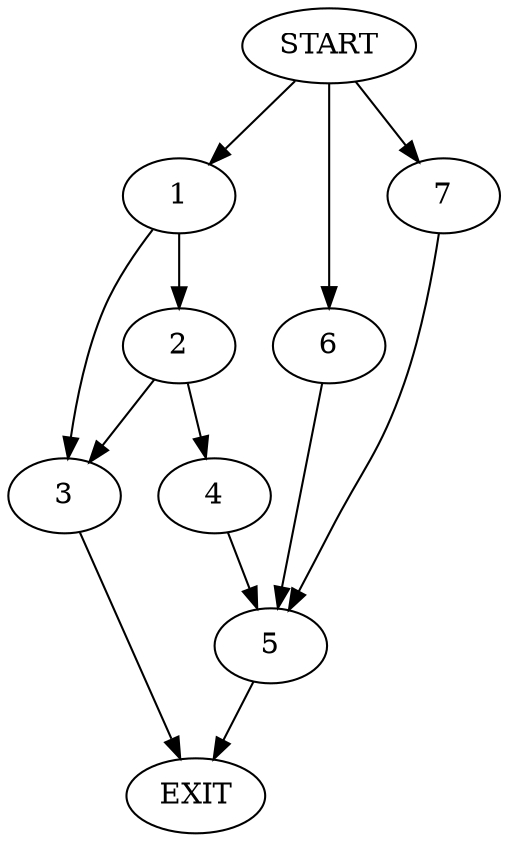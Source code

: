 digraph {
0 [label="START"]
8 [label="EXIT"]
0 -> 1
1 -> 2
1 -> 3
2 -> 3
2 -> 4
3 -> 8
4 -> 5
5 -> 8
0 -> 6
6 -> 5
0 -> 7
7 -> 5
}
